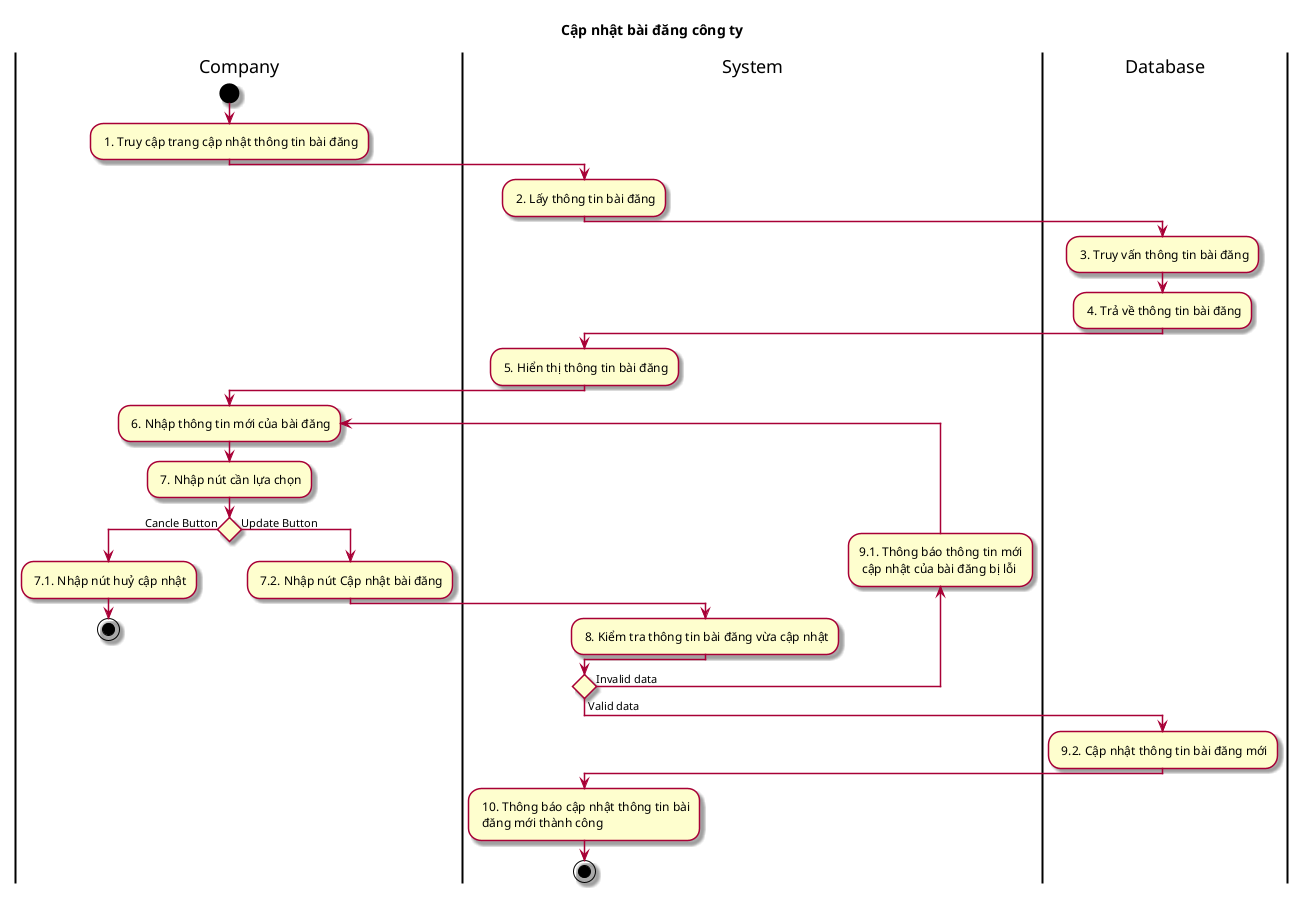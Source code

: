@startuml ActCapNhatBaiDangCongTy

skin rose
title Cập nhật bài đăng công ty

|Company|
start
: 1. Truy cập trang cập nhật thông tin bài đăng;
|System|
: 2. Lấy thông tin bài đăng;
|Database|
: 3. Truy vấn thông tin bài đăng;
: 4. Trả về thông tin bài đăng;
|System|
: 5. Hiển thị thông tin bài đăng;
|Company|
repeat: 6. Nhập thông tin mới của bài đăng;
: 7. Nhập nút cần lựa chọn;
if () then (Cancle Button)
: 7.1. Nhập nút huỷ cập nhật;
|Company|
stop
else (Update Button)
: 7.2. Nhập nút Cập nhật bài đăng;
|System|
: 8. Kiểm tra thông tin bài đăng vừa cập nhật;
endif
backward :9.1. Thông báo thông tin mới\n cập nhật của bài đăng bị lỗi;
repeat while() is (Invalid data) not (Valid data)
|Database|
: 9.2. Cập nhật thông tin bài đăng mới;
|System|
: 10. Thông báo cập nhật thông tin bài\n đăng mới thành công;
stop
@enduml
